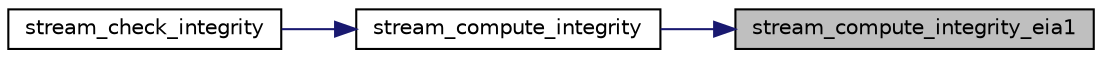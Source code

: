 digraph "stream_compute_integrity_eia1"
{
 // LATEX_PDF_SIZE
  edge [fontname="Helvetica",fontsize="10",labelfontname="Helvetica",labelfontsize="10"];
  node [fontname="Helvetica",fontsize="10",shape=record];
  rankdir="RL";
  Node1 [label="stream_compute_integrity_eia1",height=0.2,width=0.4,color="black", fillcolor="grey75", style="filled", fontcolor="black",tooltip="Create integrity cmac t for a given message."];
  Node1 -> Node2 [dir="back",color="midnightblue",fontsize="10",style="solid",fontname="Helvetica"];
  Node2 [label="stream_compute_integrity",height=0.2,width=0.4,color="black", fillcolor="white", style="filled",URL="$osa__stream__eia_8c.html#a8831bb4a75ead9ac37bd6ea0c7e9648d",tooltip=" "];
  Node2 -> Node3 [dir="back",color="midnightblue",fontsize="10",style="solid",fontname="Helvetica"];
  Node3 [label="stream_check_integrity",height=0.2,width=0.4,color="black", fillcolor="white", style="filled",URL="$osa__stream__eia_8c.html#a018165d2480f085f5f3fb9227ff9455e",tooltip=" "];
}
